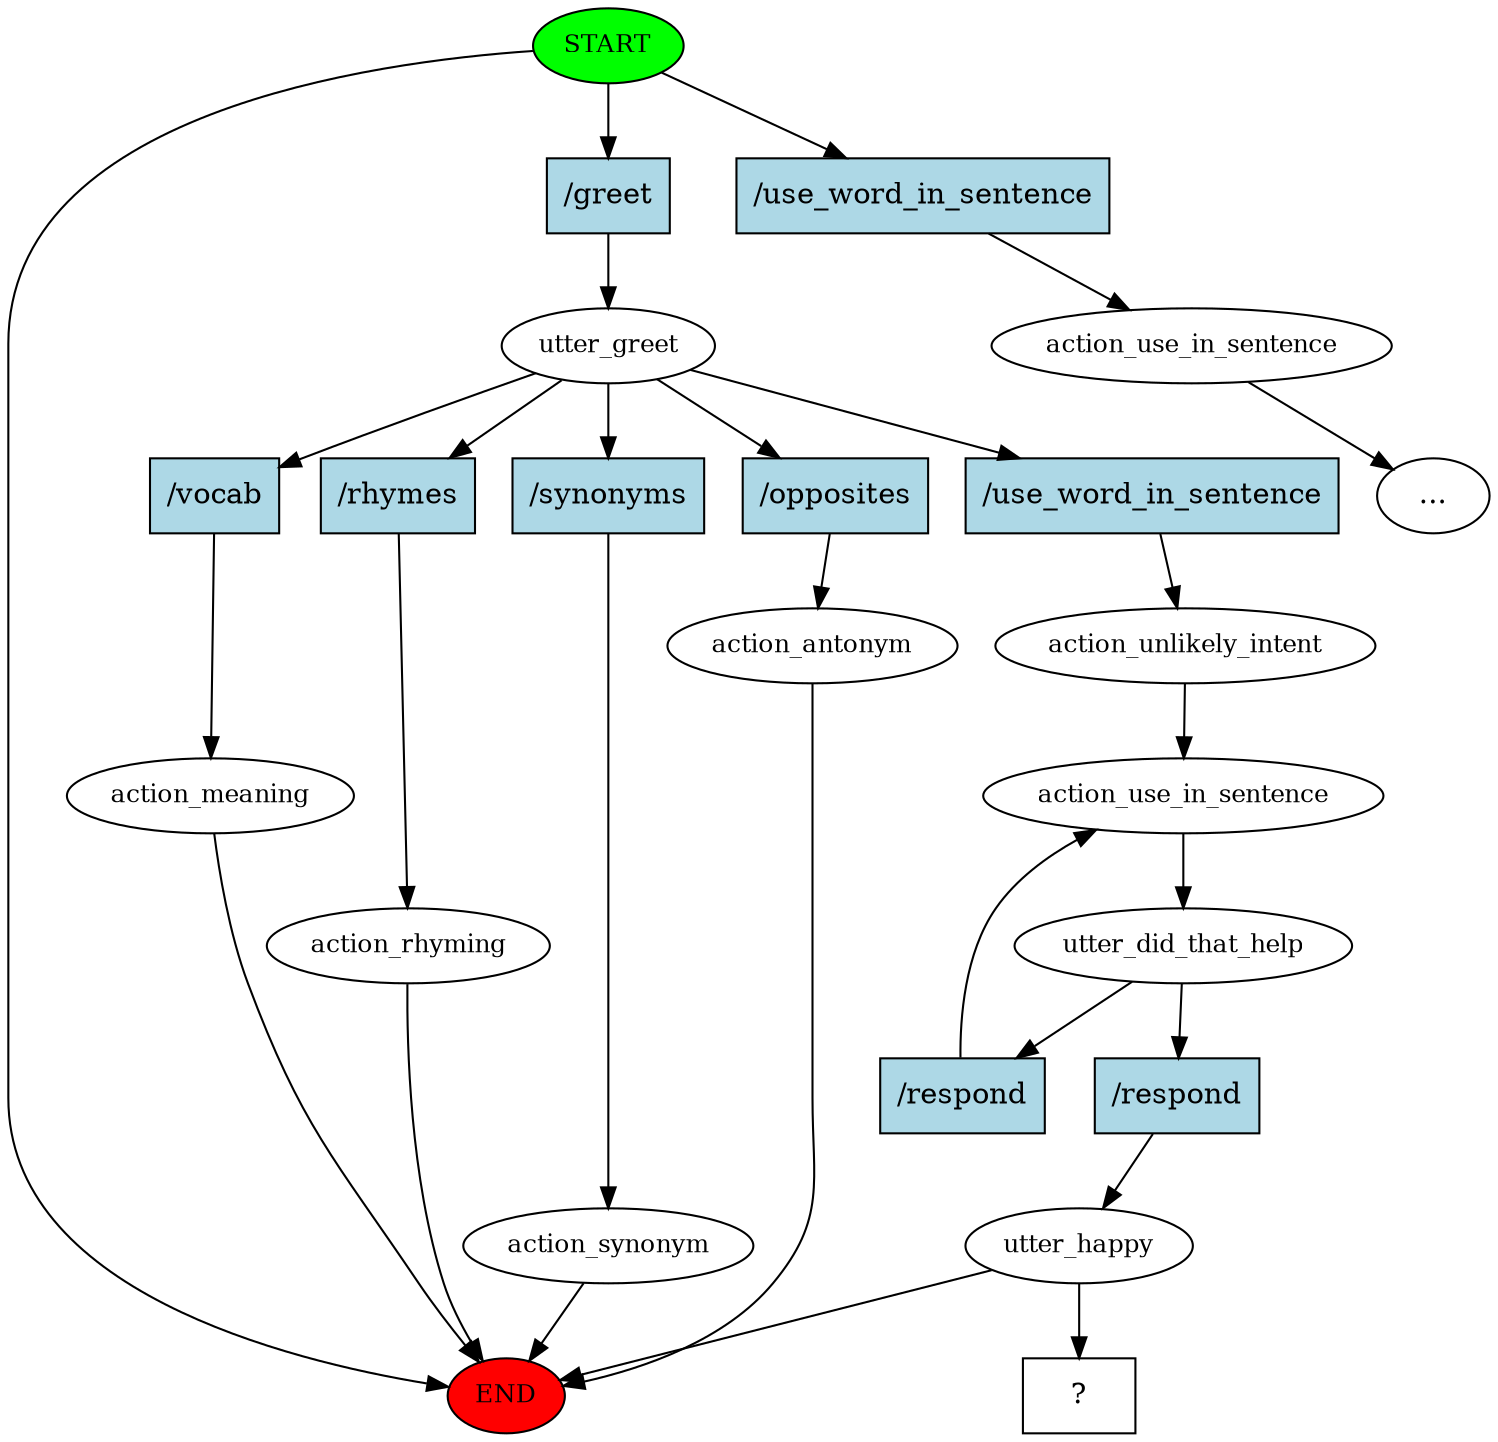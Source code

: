 digraph  {
0 [class="start active", fillcolor=green, fontsize=12, label=START, style=filled];
"-1" [class=end, fillcolor=red, fontsize=12, label=END, style=filled];
1 [class=active, fontsize=12, label=utter_greet];
2 [class="", fontsize=12, label=action_meaning];
4 [class="", fontsize=12, label=action_rhyming];
6 [class="", fontsize=12, label=action_synonym];
8 [class="", fontsize=12, label=action_antonym];
9 [class="", fontsize=12, label=action_use_in_sentence];
"-3" [class=ellipsis, label="..."];
11 [class=active, fontsize=12, label=action_unlikely_intent];
12 [class=active, fontsize=12, label=action_use_in_sentence];
13 [class=active, fontsize=12, label=utter_did_that_help];
16 [class=active, fontsize=12, label=utter_happy];
26 [class="intent dashed active", label="  ?  ", shape=rect];
27 [class="intent active", fillcolor=lightblue, label="/greet", shape=rect, style=filled];
28 [class=intent, fillcolor=lightblue, label="/use_word_in_sentence", shape=rect, style=filled];
29 [class=intent, fillcolor=lightblue, label="/vocab", shape=rect, style=filled];
30 [class=intent, fillcolor=lightblue, label="/rhymes", shape=rect, style=filled];
31 [class=intent, fillcolor=lightblue, label="/synonyms", shape=rect, style=filled];
32 [class=intent, fillcolor=lightblue, label="/opposites", shape=rect, style=filled];
33 [class="intent active", fillcolor=lightblue, label="/use_word_in_sentence", shape=rect, style=filled];
34 [class="intent active", fillcolor=lightblue, label="/respond", shape=rect, style=filled];
35 [class="intent active", fillcolor=lightblue, label="/respond", shape=rect, style=filled];
0 -> "-1"  [class="", key=NONE, label=""];
0 -> 27  [class=active, key=0];
0 -> 28  [class="", key=0];
1 -> 29  [class="", key=0];
1 -> 30  [class="", key=0];
1 -> 31  [class="", key=0];
1 -> 32  [class="", key=0];
1 -> 33  [class=active, key=0];
2 -> "-1"  [class="", key=NONE, label=""];
4 -> "-1"  [class="", key=NONE, label=""];
6 -> "-1"  [class="", key=NONE, label=""];
8 -> "-1"  [class="", key=NONE, label=""];
9 -> "-3"  [class="", key=NONE, label=""];
11 -> 12  [class=active, key=NONE, label=""];
12 -> 13  [class=active, key=NONE, label=""];
13 -> 34  [class=active, key=0];
13 -> 35  [class=active, key=0];
16 -> "-1"  [class="", key=NONE, label=""];
16 -> 26  [class=active, key=NONE, label=""];
27 -> 1  [class=active, key=0];
28 -> 9  [class="", key=0];
29 -> 2  [class="", key=0];
30 -> 4  [class="", key=0];
31 -> 6  [class="", key=0];
32 -> 8  [class="", key=0];
33 -> 11  [class=active, key=0];
34 -> 12  [class=active, key=0];
35 -> 16  [class=active, key=0];
}
